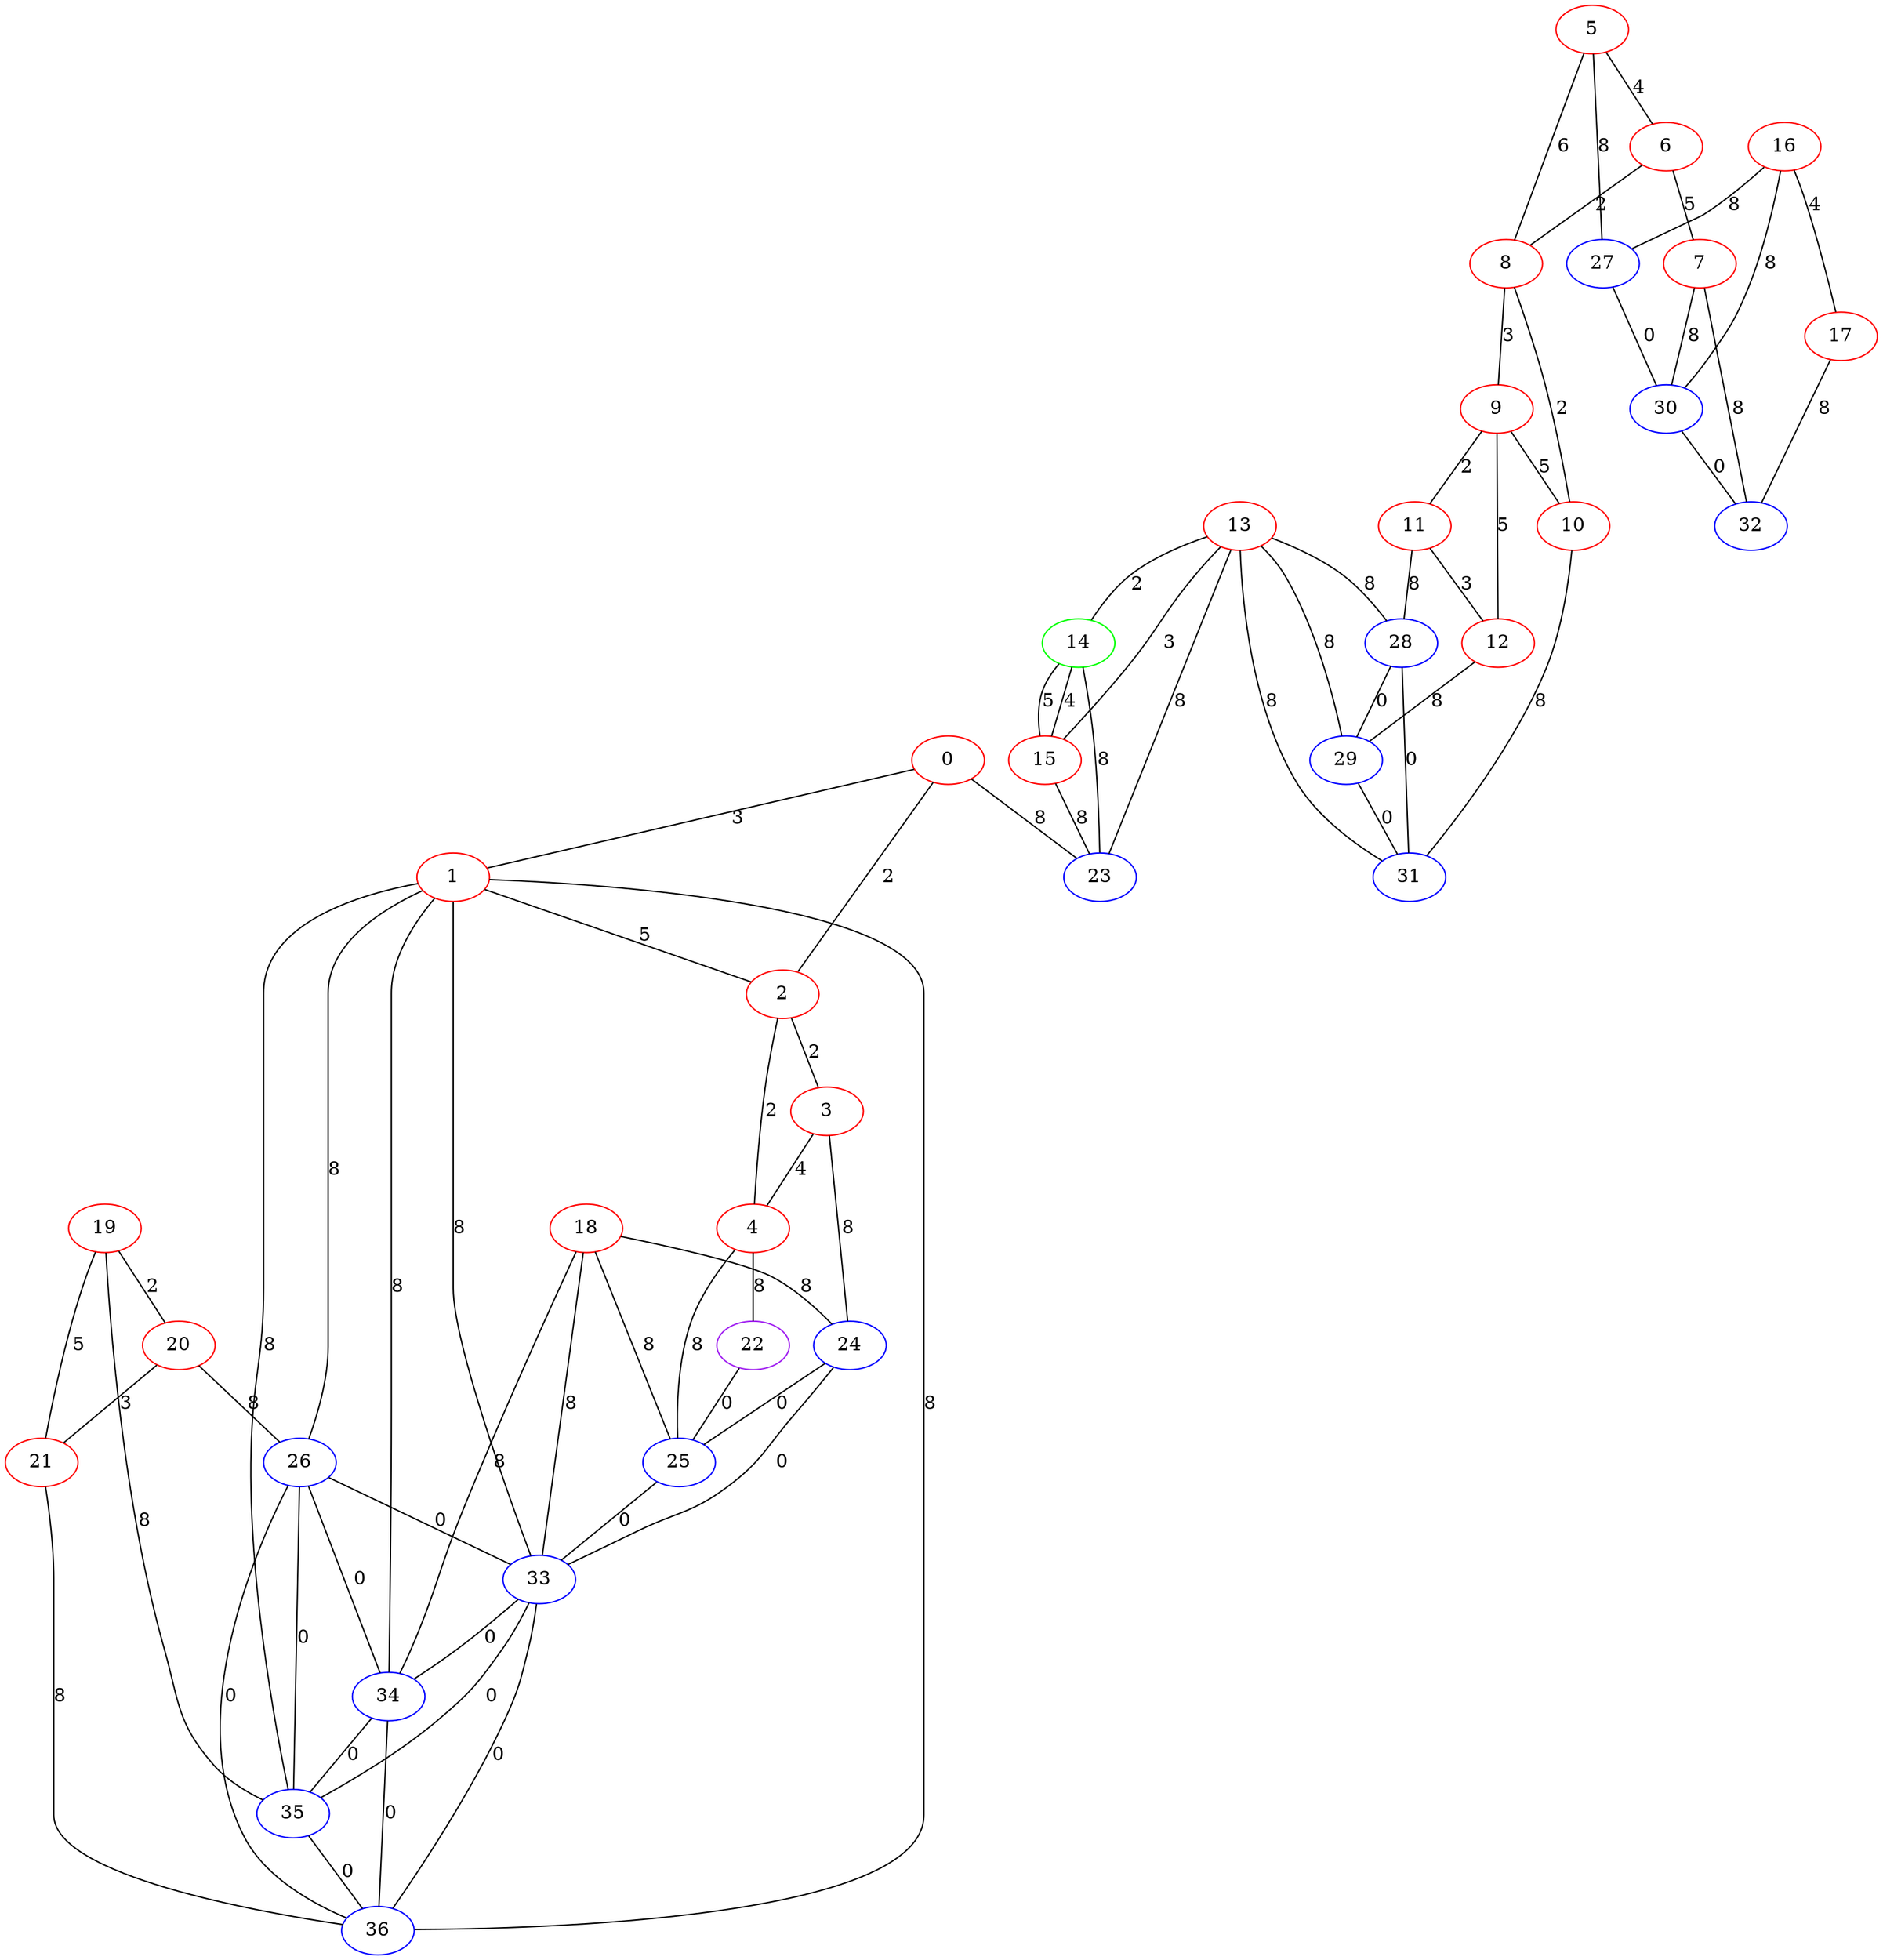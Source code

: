 graph "" {
0 [color=red, weight=1];
1 [color=red, weight=1];
2 [color=red, weight=1];
3 [color=red, weight=1];
4 [color=red, weight=1];
5 [color=red, weight=1];
6 [color=red, weight=1];
7 [color=red, weight=1];
8 [color=red, weight=1];
9 [color=red, weight=1];
10 [color=red, weight=1];
11 [color=red, weight=1];
12 [color=red, weight=1];
13 [color=red, weight=1];
14 [color=green, weight=2];
15 [color=red, weight=1];
16 [color=red, weight=1];
17 [color=red, weight=1];
18 [color=red, weight=1];
19 [color=red, weight=1];
20 [color=red, weight=1];
21 [color=red, weight=1];
22 [color=purple, weight=4];
23 [color=blue, weight=3];
24 [color=blue, weight=3];
25 [color=blue, weight=3];
26 [color=blue, weight=3];
27 [color=blue, weight=3];
28 [color=blue, weight=3];
29 [color=blue, weight=3];
30 [color=blue, weight=3];
31 [color=blue, weight=3];
32 [color=blue, weight=3];
33 [color=blue, weight=3];
34 [color=blue, weight=3];
35 [color=blue, weight=3];
36 [color=blue, weight=3];
0 -- 1  [key=0, label=3];
0 -- 2  [key=0, label=2];
0 -- 23  [key=0, label=8];
1 -- 33  [key=0, label=8];
1 -- 2  [key=0, label=5];
1 -- 35  [key=0, label=8];
1 -- 36  [key=0, label=8];
1 -- 34  [key=0, label=8];
1 -- 26  [key=0, label=8];
2 -- 3  [key=0, label=2];
2 -- 4  [key=0, label=2];
3 -- 24  [key=0, label=8];
3 -- 4  [key=0, label=4];
4 -- 25  [key=0, label=8];
4 -- 22  [key=0, label=8];
5 -- 8  [key=0, label=6];
5 -- 27  [key=0, label=8];
5 -- 6  [key=0, label=4];
6 -- 8  [key=0, label=2];
6 -- 7  [key=0, label=5];
7 -- 32  [key=0, label=8];
7 -- 30  [key=0, label=8];
8 -- 9  [key=0, label=3];
8 -- 10  [key=0, label=2];
9 -- 10  [key=0, label=5];
9 -- 11  [key=0, label=2];
9 -- 12  [key=0, label=5];
10 -- 31  [key=0, label=8];
11 -- 12  [key=0, label=3];
11 -- 28  [key=0, label=8];
12 -- 29  [key=0, label=8];
13 -- 14  [key=0, label=2];
13 -- 15  [key=0, label=3];
13 -- 23  [key=0, label=8];
13 -- 28  [key=0, label=8];
13 -- 29  [key=0, label=8];
13 -- 31  [key=0, label=8];
14 -- 23  [key=0, label=8];
14 -- 15  [key=0, label=4];
14 -- 15  [key=1, label=5];
15 -- 23  [key=0, label=8];
16 -- 17  [key=0, label=4];
16 -- 27  [key=0, label=8];
16 -- 30  [key=0, label=8];
17 -- 32  [key=0, label=8];
18 -- 24  [key=0, label=8];
18 -- 25  [key=0, label=8];
18 -- 34  [key=0, label=8];
18 -- 33  [key=0, label=8];
19 -- 35  [key=0, label=8];
19 -- 20  [key=0, label=2];
19 -- 21  [key=0, label=5];
20 -- 26  [key=0, label=8];
20 -- 21  [key=0, label=3];
21 -- 36  [key=0, label=8];
22 -- 25  [key=0, label=0];
24 -- 25  [key=0, label=0];
24 -- 33  [key=0, label=0];
25 -- 33  [key=0, label=0];
26 -- 33  [key=0, label=0];
26 -- 34  [key=0, label=0];
26 -- 35  [key=0, label=0];
26 -- 36  [key=0, label=0];
27 -- 30  [key=0, label=0];
28 -- 29  [key=0, label=0];
28 -- 31  [key=0, label=0];
29 -- 31  [key=0, label=0];
30 -- 32  [key=0, label=0];
33 -- 34  [key=0, label=0];
33 -- 35  [key=0, label=0];
33 -- 36  [key=0, label=0];
34 -- 35  [key=0, label=0];
34 -- 36  [key=0, label=0];
35 -- 36  [key=0, label=0];
}

